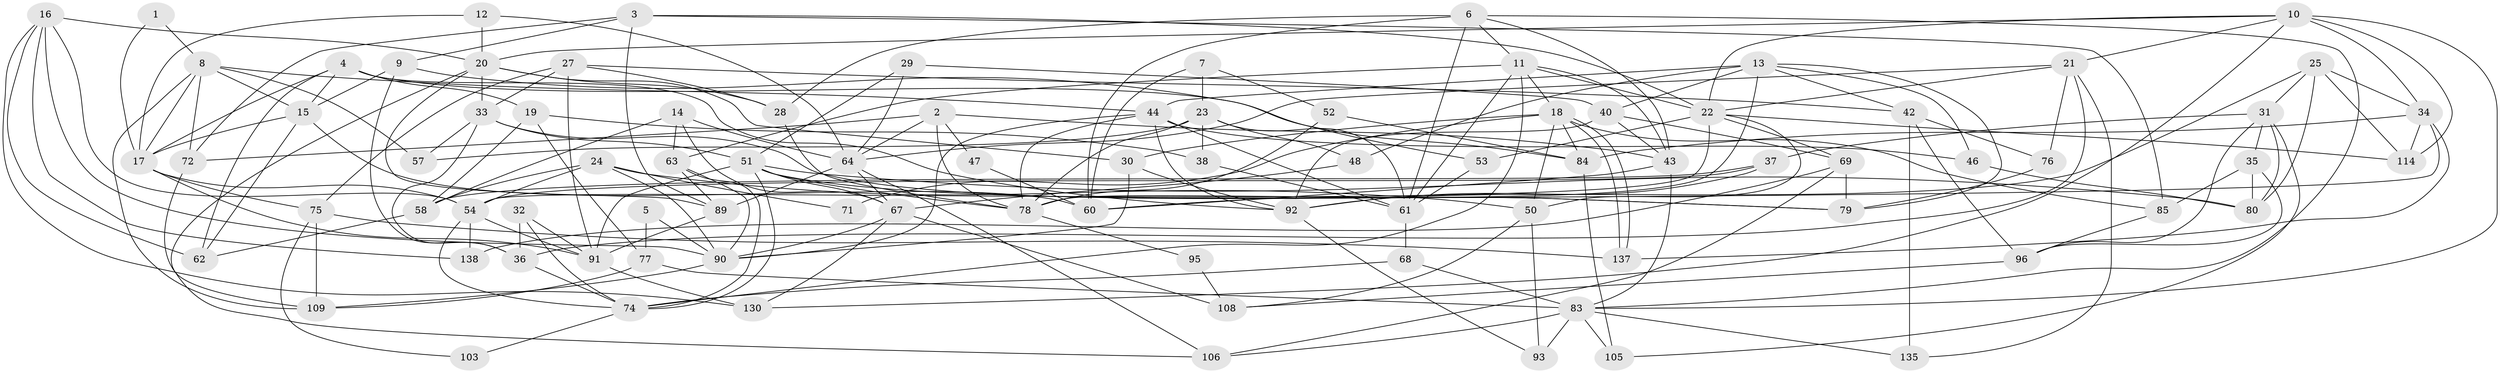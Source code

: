 // original degree distribution, {2: 0.11510791366906475, 5: 0.2014388489208633, 3: 0.28776978417266186, 6: 0.07194244604316546, 4: 0.2733812949640288, 8: 0.02158273381294964, 7: 0.02877697841726619}
// Generated by graph-tools (version 1.1) at 2025/41/03/06/25 10:41:59]
// undirected, 88 vertices, 219 edges
graph export_dot {
graph [start="1"]
  node [color=gray90,style=filled];
  1;
  2;
  3 [super="+70"];
  4;
  5;
  6 [super="+113"];
  7;
  8 [super="+125"];
  9 [super="+129"];
  10 [super="+86"];
  11 [super="+133"];
  12;
  13 [super="+102"];
  14;
  15;
  16 [super="+59"];
  17 [super="+94"];
  18 [super="+115"];
  19 [super="+127"];
  20 [super="+101"];
  21 [super="+136"];
  22 [super="+39"];
  23 [super="+26"];
  24 [super="+100"];
  25 [super="+117"];
  27 [super="+55"];
  28;
  29;
  30;
  31 [super="+66"];
  32 [super="+41"];
  33 [super="+45"];
  34 [super="+128"];
  35 [super="+104"];
  36 [super="+65"];
  37;
  38;
  40 [super="+88"];
  42;
  43 [super="+49"];
  44 [super="+56"];
  46;
  47;
  48;
  50 [super="+110"];
  51 [super="+99"];
  52;
  53;
  54 [super="+131"];
  57;
  58 [super="+82"];
  60 [super="+116"];
  61 [super="+73"];
  62 [super="+81"];
  63 [super="+126"];
  64 [super="+97"];
  67 [super="+107"];
  68;
  69;
  71;
  72;
  74 [super="+134"];
  75 [super="+87"];
  76;
  77;
  78 [super="+120"];
  79 [super="+124"];
  80 [super="+111"];
  83 [super="+123"];
  84 [super="+122"];
  85;
  89 [super="+112"];
  90 [super="+98"];
  91 [super="+118"];
  92 [super="+121"];
  93;
  95;
  96;
  103;
  105 [super="+132"];
  106;
  108;
  109 [super="+119"];
  114;
  130;
  135 [super="+139"];
  137;
  138;
  1 -- 8;
  1 -- 17;
  2 -- 64;
  2 -- 47;
  2 -- 72;
  2 -- 78;
  2 -- 43;
  3 -- 9;
  3 -- 89;
  3 -- 72;
  3 -- 85;
  3 -- 22;
  4 -- 92;
  4 -- 15;
  4 -- 19;
  4 -- 62;
  4 -- 17;
  4 -- 84;
  5 -- 90;
  5 -- 77;
  6 -- 83;
  6 -- 60;
  6 -- 11;
  6 -- 28;
  6 -- 61;
  6 -- 43;
  7 -- 60;
  7 -- 52;
  7 -- 23;
  8 -- 72;
  8 -- 57;
  8 -- 44;
  8 -- 109;
  8 -- 15;
  8 -- 17;
  9 -- 36;
  9 -- 53;
  9 -- 15;
  10 -- 114;
  10 -- 20;
  10 -- 22;
  10 -- 34;
  10 -- 83 [weight=2];
  10 -- 21;
  10 -- 130;
  11 -- 18;
  11 -- 61;
  11 -- 74;
  11 -- 43;
  11 -- 22;
  11 -- 63;
  12 -- 20;
  12 -- 64;
  12 -- 17;
  13 -- 40;
  13 -- 79;
  13 -- 48;
  13 -- 78;
  13 -- 42;
  13 -- 44;
  13 -- 46;
  14 -- 64;
  14 -- 58;
  14 -- 67;
  14 -- 63;
  15 -- 60;
  15 -- 62;
  15 -- 17;
  16 -- 90;
  16 -- 20;
  16 -- 130;
  16 -- 54;
  16 -- 138;
  16 -- 62;
  17 -- 54;
  17 -- 75;
  17 -- 91;
  18 -- 137;
  18 -- 137;
  18 -- 50;
  18 -- 85;
  18 -- 71;
  18 -- 30;
  18 -- 84;
  19 -- 38;
  19 -- 77;
  19 -- 58;
  20 -- 30;
  20 -- 89;
  20 -- 33;
  20 -- 106;
  20 -- 28;
  21 -- 22;
  21 -- 64;
  21 -- 36;
  21 -- 135;
  21 -- 76;
  22 -- 69;
  22 -- 50;
  22 -- 114;
  22 -- 53;
  22 -- 54;
  23 -- 61;
  23 -- 48;
  23 -- 38;
  23 -- 78;
  23 -- 57;
  24 -- 90;
  24 -- 50;
  24 -- 54;
  24 -- 71;
  24 -- 58;
  25 -- 31;
  25 -- 80;
  25 -- 34;
  25 -- 114;
  25 -- 92;
  27 -- 33;
  27 -- 28;
  27 -- 91;
  27 -- 75;
  27 -- 42;
  28 -- 78;
  29 -- 64;
  29 -- 51;
  29 -- 40;
  30 -- 92;
  30 -- 90;
  31 -- 80;
  31 -- 37;
  31 -- 96;
  31 -- 105;
  31 -- 35;
  32 -- 36;
  32 -- 91 [weight=2];
  32 -- 74;
  33 -- 57;
  33 -- 79;
  33 -- 51;
  33 -- 36;
  34 -- 114;
  34 -- 137;
  34 -- 60 [weight=2];
  34 -- 84;
  35 -- 96;
  35 -- 85;
  35 -- 80;
  36 -- 74;
  37 -- 92;
  37 -- 58;
  37 -- 54;
  38 -- 61;
  40 -- 43;
  40 -- 69;
  40 -- 92;
  42 -- 76;
  42 -- 96;
  42 -- 135;
  43 -- 83;
  43 -- 60;
  44 -- 90;
  44 -- 61;
  44 -- 46;
  44 -- 92;
  44 -- 78;
  46 -- 80;
  47 -- 60;
  48 -- 67;
  50 -- 108;
  50 -- 93;
  51 -- 78;
  51 -- 91;
  51 -- 80;
  51 -- 67;
  51 -- 79;
  51 -- 74;
  52 -- 84;
  52 -- 78;
  53 -- 61;
  54 -- 138;
  54 -- 91;
  54 -- 74;
  58 -- 62;
  61 -- 68;
  63 -- 90;
  63 -- 89;
  63 -- 74;
  64 -- 106;
  64 -- 67;
  64 -- 89;
  67 -- 130;
  67 -- 108;
  67 -- 90;
  68 -- 74;
  68 -- 83;
  69 -- 106;
  69 -- 138;
  69 -- 79;
  72 -- 109;
  74 -- 103;
  75 -- 137;
  75 -- 109;
  75 -- 103;
  76 -- 79;
  77 -- 83;
  77 -- 109;
  78 -- 95;
  83 -- 106;
  83 -- 135;
  83 -- 93;
  83 -- 105;
  84 -- 105;
  85 -- 96;
  89 -- 91;
  90 -- 109;
  91 -- 130;
  92 -- 93;
  95 -- 108;
  96 -- 108;
}
